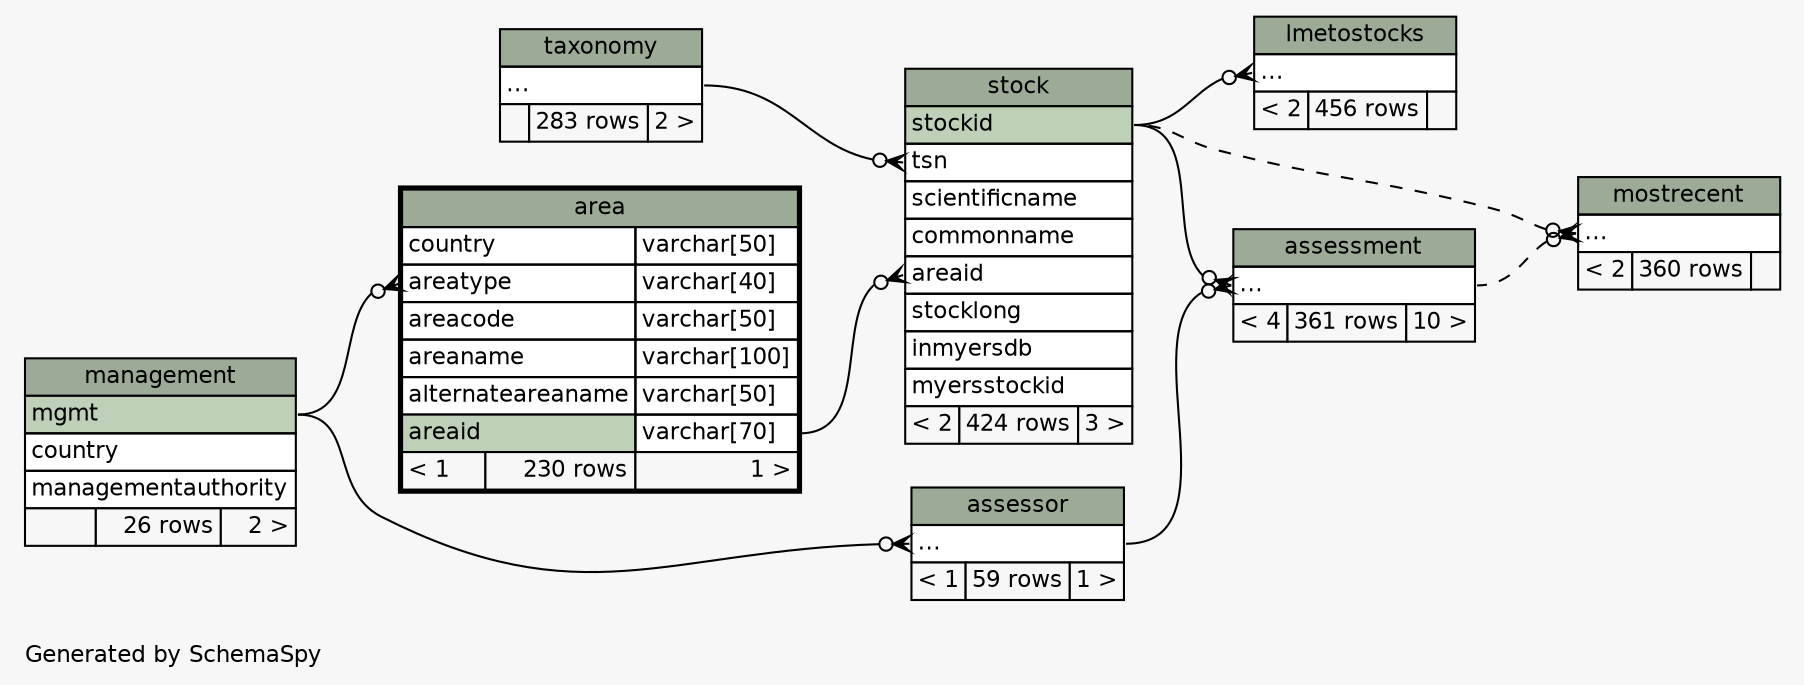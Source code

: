 // dot 2.28.0 on Mac OS X 10.6.8
// SchemaSpy rev 590
digraph "impliedTwoDegreesRelationshipsDiagram" {
  graph [
    rankdir="RL"
    bgcolor="#f7f7f7"
    label="\nGenerated by SchemaSpy"
    labeljust="l"
    nodesep="0.18"
    ranksep="0.46"
    fontname="Helvetica"
    fontsize="11"
  ];
  node [
    fontname="Helvetica"
    fontsize="11"
    shape="plaintext"
  ];
  edge [
    arrowsize="0.8"
  ];
  "area":"areatype":w -> "management":"mgmt":e [arrowhead=none dir=back arrowtail=crowodot];
  "assessment":"elipses":w -> "assessor":"elipses":e [arrowhead=none dir=back arrowtail=crowodot];
  "assessment":"elipses":w -> "stock":"stockid":e [arrowhead=none dir=back arrowtail=crowodot];
  "assessor":"elipses":w -> "management":"mgmt":e [arrowhead=none dir=back arrowtail=crowodot];
  "lmetostocks":"elipses":w -> "stock":"stockid":e [arrowhead=none dir=back arrowtail=crowodot];
  "mostrecent":"elipses":w -> "assessment":"elipses":e [arrowhead=none dir=back arrowtail=crowodot style=dashed];
  "mostrecent":"elipses":w -> "stock":"stockid":e [arrowhead=none dir=back arrowtail=crowodot style=dashed];
  "stock":"areaid":w -> "area":"areaid.type":e [arrowhead=none dir=back arrowtail=crowodot];
  "stock":"tsn":w -> "taxonomy":"elipses":e [arrowhead=none dir=back arrowtail=crowodot];
  "area" [
    label=<
    <TABLE BORDER="2" CELLBORDER="1" CELLSPACING="0" BGCOLOR="#ffffff">
      <TR><TD COLSPAN="3" BGCOLOR="#9bab96" ALIGN="CENTER">area</TD></TR>
      <TR><TD PORT="country" COLSPAN="2" ALIGN="LEFT">country</TD><TD PORT="country.type" ALIGN="LEFT">varchar[50]</TD></TR>
      <TR><TD PORT="areatype" COLSPAN="2" ALIGN="LEFT">areatype</TD><TD PORT="areatype.type" ALIGN="LEFT">varchar[40]</TD></TR>
      <TR><TD PORT="areacode" COLSPAN="2" ALIGN="LEFT">areacode</TD><TD PORT="areacode.type" ALIGN="LEFT">varchar[50]</TD></TR>
      <TR><TD PORT="areaname" COLSPAN="2" ALIGN="LEFT">areaname</TD><TD PORT="areaname.type" ALIGN="LEFT">varchar[100]</TD></TR>
      <TR><TD PORT="alternateareaname" COLSPAN="2" ALIGN="LEFT">alternateareaname</TD><TD PORT="alternateareaname.type" ALIGN="LEFT">varchar[50]</TD></TR>
      <TR><TD PORT="areaid" COLSPAN="2" BGCOLOR="#bed1b8" ALIGN="LEFT">areaid</TD><TD PORT="areaid.type" ALIGN="LEFT">varchar[70]</TD></TR>
      <TR><TD ALIGN="LEFT" BGCOLOR="#f7f7f7">&lt; 1</TD><TD ALIGN="RIGHT" BGCOLOR="#f7f7f7">230 rows</TD><TD ALIGN="RIGHT" BGCOLOR="#f7f7f7">1 &gt;</TD></TR>
    </TABLE>>
    URL="area.html"
    tooltip="area"
  ];
  "assessment" [
    label=<
    <TABLE BORDER="0" CELLBORDER="1" CELLSPACING="0" BGCOLOR="#ffffff">
      <TR><TD COLSPAN="3" BGCOLOR="#9bab96" ALIGN="CENTER">assessment</TD></TR>
      <TR><TD PORT="elipses" COLSPAN="3" ALIGN="LEFT">...</TD></TR>
      <TR><TD ALIGN="LEFT" BGCOLOR="#f7f7f7">&lt; 4</TD><TD ALIGN="RIGHT" BGCOLOR="#f7f7f7">361 rows</TD><TD ALIGN="RIGHT" BGCOLOR="#f7f7f7">10 &gt;</TD></TR>
    </TABLE>>
    URL="assessment.html"
    tooltip="assessment"
  ];
  "assessor" [
    label=<
    <TABLE BORDER="0" CELLBORDER="1" CELLSPACING="0" BGCOLOR="#ffffff">
      <TR><TD COLSPAN="3" BGCOLOR="#9bab96" ALIGN="CENTER">assessor</TD></TR>
      <TR><TD PORT="elipses" COLSPAN="3" ALIGN="LEFT">...</TD></TR>
      <TR><TD ALIGN="LEFT" BGCOLOR="#f7f7f7">&lt; 1</TD><TD ALIGN="RIGHT" BGCOLOR="#f7f7f7">59 rows</TD><TD ALIGN="RIGHT" BGCOLOR="#f7f7f7">1 &gt;</TD></TR>
    </TABLE>>
    URL="assessor.html"
    tooltip="assessor"
  ];
  "lmetostocks" [
    label=<
    <TABLE BORDER="0" CELLBORDER="1" CELLSPACING="0" BGCOLOR="#ffffff">
      <TR><TD COLSPAN="3" BGCOLOR="#9bab96" ALIGN="CENTER">lmetostocks</TD></TR>
      <TR><TD PORT="elipses" COLSPAN="3" ALIGN="LEFT">...</TD></TR>
      <TR><TD ALIGN="LEFT" BGCOLOR="#f7f7f7">&lt; 2</TD><TD ALIGN="RIGHT" BGCOLOR="#f7f7f7">456 rows</TD><TD ALIGN="RIGHT" BGCOLOR="#f7f7f7">  </TD></TR>
    </TABLE>>
    URL="lmetostocks.html"
    tooltip="lmetostocks"
  ];
  "management" [
    label=<
    <TABLE BORDER="0" CELLBORDER="1" CELLSPACING="0" BGCOLOR="#ffffff">
      <TR><TD COLSPAN="3" BGCOLOR="#9bab96" ALIGN="CENTER">management</TD></TR>
      <TR><TD PORT="mgmt" COLSPAN="3" BGCOLOR="#bed1b8" ALIGN="LEFT">mgmt</TD></TR>
      <TR><TD PORT="country" COLSPAN="3" ALIGN="LEFT">country</TD></TR>
      <TR><TD PORT="managementauthority" COLSPAN="3" ALIGN="LEFT">managementauthority</TD></TR>
      <TR><TD ALIGN="LEFT" BGCOLOR="#f7f7f7">  </TD><TD ALIGN="RIGHT" BGCOLOR="#f7f7f7">26 rows</TD><TD ALIGN="RIGHT" BGCOLOR="#f7f7f7">2 &gt;</TD></TR>
    </TABLE>>
    URL="management.html"
    tooltip="management"
  ];
  "mostrecent" [
    label=<
    <TABLE BORDER="0" CELLBORDER="1" CELLSPACING="0" BGCOLOR="#ffffff">
      <TR><TD COLSPAN="3" BGCOLOR="#9bab96" ALIGN="CENTER">mostrecent</TD></TR>
      <TR><TD PORT="elipses" COLSPAN="3" ALIGN="LEFT">...</TD></TR>
      <TR><TD ALIGN="LEFT" BGCOLOR="#f7f7f7">&lt; 2</TD><TD ALIGN="RIGHT" BGCOLOR="#f7f7f7">360 rows</TD><TD ALIGN="RIGHT" BGCOLOR="#f7f7f7">  </TD></TR>
    </TABLE>>
    URL="mostrecent.html"
    tooltip="mostrecent"
  ];
  "stock" [
    label=<
    <TABLE BORDER="0" CELLBORDER="1" CELLSPACING="0" BGCOLOR="#ffffff">
      <TR><TD COLSPAN="3" BGCOLOR="#9bab96" ALIGN="CENTER">stock</TD></TR>
      <TR><TD PORT="stockid" COLSPAN="3" BGCOLOR="#bed1b8" ALIGN="LEFT">stockid</TD></TR>
      <TR><TD PORT="tsn" COLSPAN="3" ALIGN="LEFT">tsn</TD></TR>
      <TR><TD PORT="scientificname" COLSPAN="3" ALIGN="LEFT">scientificname</TD></TR>
      <TR><TD PORT="commonname" COLSPAN="3" ALIGN="LEFT">commonname</TD></TR>
      <TR><TD PORT="areaid" COLSPAN="3" ALIGN="LEFT">areaid</TD></TR>
      <TR><TD PORT="stocklong" COLSPAN="3" ALIGN="LEFT">stocklong</TD></TR>
      <TR><TD PORT="inmyersdb" COLSPAN="3" ALIGN="LEFT">inmyersdb</TD></TR>
      <TR><TD PORT="myersstockid" COLSPAN="3" ALIGN="LEFT">myersstockid</TD></TR>
      <TR><TD ALIGN="LEFT" BGCOLOR="#f7f7f7">&lt; 2</TD><TD ALIGN="RIGHT" BGCOLOR="#f7f7f7">424 rows</TD><TD ALIGN="RIGHT" BGCOLOR="#f7f7f7">3 &gt;</TD></TR>
    </TABLE>>
    URL="stock.html"
    tooltip="stock"
  ];
  "taxonomy" [
    label=<
    <TABLE BORDER="0" CELLBORDER="1" CELLSPACING="0" BGCOLOR="#ffffff">
      <TR><TD COLSPAN="3" BGCOLOR="#9bab96" ALIGN="CENTER">taxonomy</TD></TR>
      <TR><TD PORT="elipses" COLSPAN="3" ALIGN="LEFT">...</TD></TR>
      <TR><TD ALIGN="LEFT" BGCOLOR="#f7f7f7">  </TD><TD ALIGN="RIGHT" BGCOLOR="#f7f7f7">283 rows</TD><TD ALIGN="RIGHT" BGCOLOR="#f7f7f7">2 &gt;</TD></TR>
    </TABLE>>
    URL="taxonomy.html"
    tooltip="taxonomy"
  ];
}
